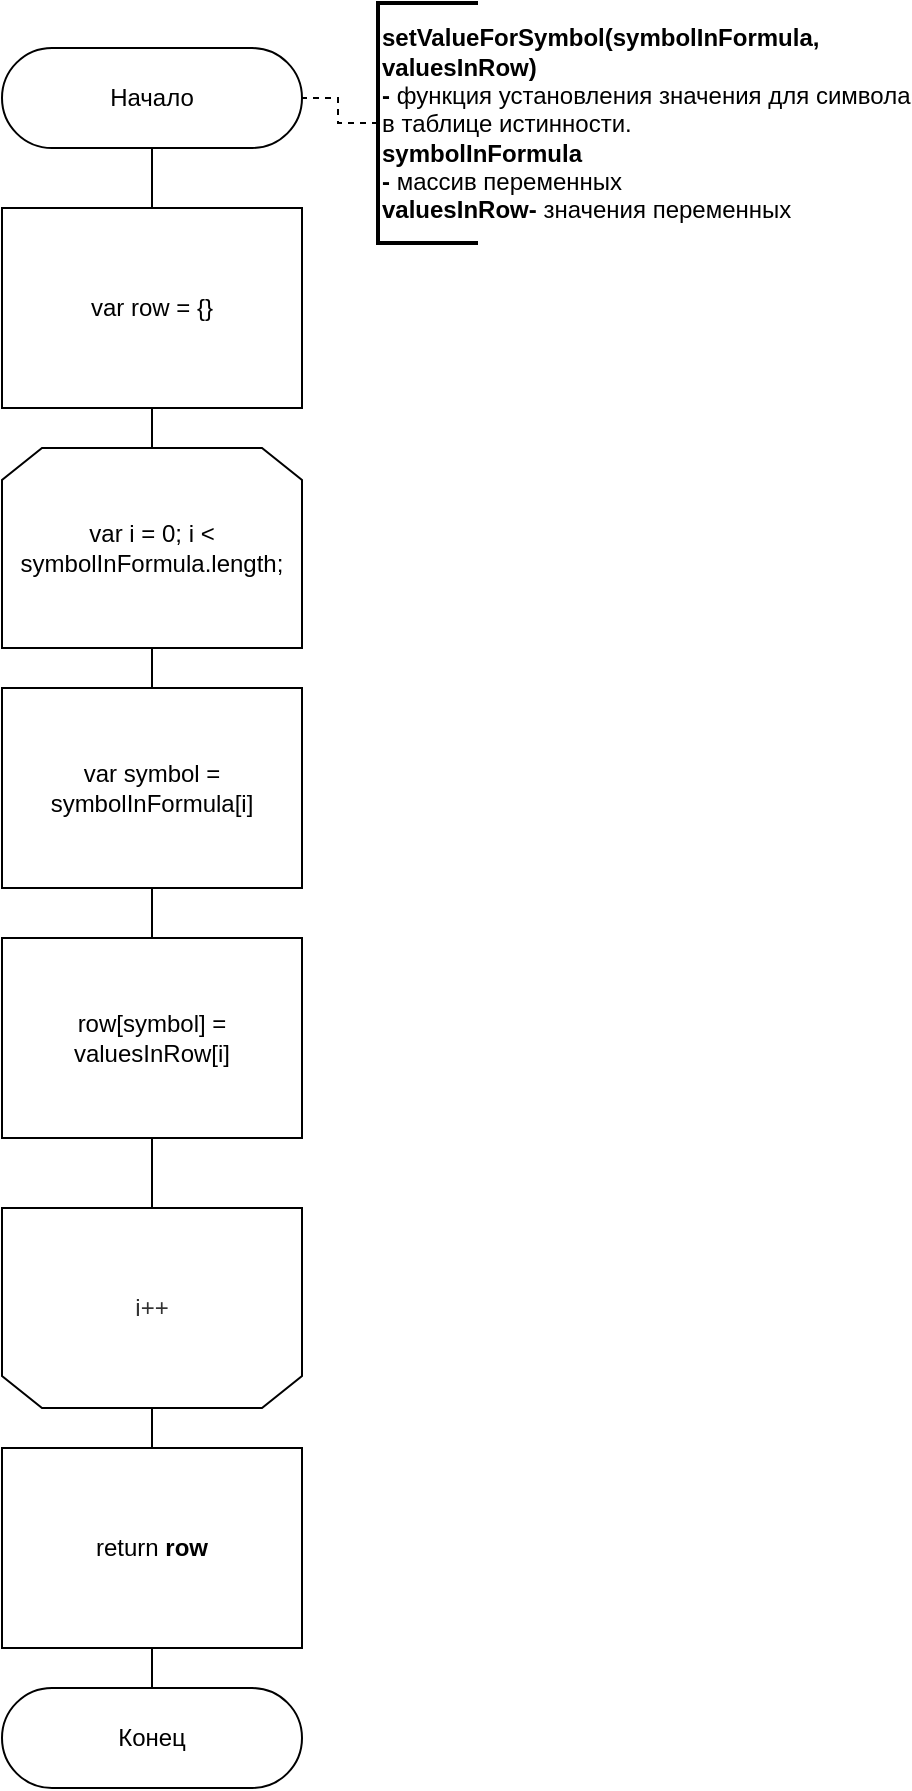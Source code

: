 <mxfile version="13.0.9" type="device"><diagram id="VsTbLH32yX0l3-ZPneZP" name="Страница 1"><mxGraphModel dx="868" dy="450" grid="1" gridSize="10" guides="1" tooltips="1" connect="1" arrows="1" fold="1" page="1" pageScale="1" pageWidth="827" pageHeight="1169" math="0" shadow="0"><root><mxCell id="0"/><mxCell id="1" parent="0"/><mxCell id="NIt6UHOVRMLXUC8QVYsO-6" value="" style="edgeStyle=orthogonalEdgeStyle;rounded=0;orthogonalLoop=1;jettySize=auto;html=1;endArrow=none;endFill=0;" parent="1" source="NIt6UHOVRMLXUC8QVYsO-1" target="NIt6UHOVRMLXUC8QVYsO-5" edge="1"><mxGeometry relative="1" as="geometry"/></mxCell><mxCell id="NIt6UHOVRMLXUC8QVYsO-1" value="Начало&lt;br&gt;" style="whiteSpace=wrap;html=1;rounded=1;arcSize=50;align=center;verticalAlign=middle;container=1;recursiveResize=0;strokeWidth=1;autosize=1;spacing=4;treeFolding=1;" parent="1" vertex="1"><mxGeometry x="105" y="40" width="150" height="50" as="geometry"/></mxCell><mxCell id="NIt6UHOVRMLXUC8QVYsO-2" style="edgeStyle=orthogonalEdgeStyle;rounded=0;orthogonalLoop=1;jettySize=auto;html=1;exitX=0;exitY=0.5;exitDx=0;exitDy=0;exitPerimeter=0;entryX=1;entryY=0.5;entryDx=0;entryDy=0;strokeColor=none;" parent="1" source="NIt6UHOVRMLXUC8QVYsO-4" target="NIt6UHOVRMLXUC8QVYsO-1" edge="1"><mxGeometry relative="1" as="geometry"/></mxCell><mxCell id="NIt6UHOVRMLXUC8QVYsO-3" style="edgeStyle=orthogonalEdgeStyle;rounded=0;orthogonalLoop=1;jettySize=auto;html=1;endArrow=none;endFill=0;strokeWidth=1;dashed=1;" parent="1" source="NIt6UHOVRMLXUC8QVYsO-4" target="NIt6UHOVRMLXUC8QVYsO-1" edge="1"><mxGeometry relative="1" as="geometry"/></mxCell><mxCell id="NIt6UHOVRMLXUC8QVYsO-4" value="&lt;b&gt;setValueForSymbol&lt;/b&gt;&lt;b&gt;(symbolInFormula,&amp;nbsp;&lt;/b&gt;&lt;b&gt;&lt;br&gt;&lt;/b&gt;&lt;div&gt;&lt;b&gt;valuesInRow)&lt;/b&gt;&lt;/div&gt;&lt;div&gt;&lt;b&gt;- &lt;/b&gt;функция установления значения для символа&lt;/div&gt;&lt;div&gt;в таблице истинности.&lt;/div&gt;&lt;b&gt;symbolInFormula&lt;/b&gt;&lt;div&gt;&lt;b&gt;- &lt;/b&gt;массив переменных&lt;/div&gt;&lt;div&gt;&lt;b&gt;valuesInRow- &lt;/b&gt;значения переменных&lt;br&gt;&lt;/div&gt;" style="strokeWidth=2;html=1;shape=mxgraph.flowchart.annotation_1;align=left;pointerEvents=1" parent="1" vertex="1"><mxGeometry x="293" y="17.5" width="50" height="120" as="geometry"/></mxCell><mxCell id="NIt6UHOVRMLXUC8QVYsO-8" value="" style="edgeStyle=orthogonalEdgeStyle;rounded=0;orthogonalLoop=1;jettySize=auto;html=1;endArrow=none;endFill=0;" parent="1" source="NIt6UHOVRMLXUC8QVYsO-5" target="NIt6UHOVRMLXUC8QVYsO-7" edge="1"><mxGeometry relative="1" as="geometry"/></mxCell><mxCell id="NIt6UHOVRMLXUC8QVYsO-5" value="var row = {}" style="rounded=0;whiteSpace=wrap;html=1;" parent="1" vertex="1"><mxGeometry x="105" y="120" width="150" height="100" as="geometry"/></mxCell><mxCell id="NIt6UHOVRMLXUC8QVYsO-10" value="" style="edgeStyle=orthogonalEdgeStyle;rounded=0;orthogonalLoop=1;jettySize=auto;html=1;endArrow=none;endFill=0;" parent="1" source="NIt6UHOVRMLXUC8QVYsO-7" target="NIt6UHOVRMLXUC8QVYsO-9" edge="1"><mxGeometry relative="1" as="geometry"/></mxCell><mxCell id="NIt6UHOVRMLXUC8QVYsO-7" value="var i = 0; i &amp;lt; symbolInFormula.length;" style="shape=loopLimit;whiteSpace=wrap;html=1;" parent="1" vertex="1"><mxGeometry x="105" y="240" width="150" height="100" as="geometry"/></mxCell><mxCell id="NIt6UHOVRMLXUC8QVYsO-12" value="" style="edgeStyle=orthogonalEdgeStyle;rounded=0;orthogonalLoop=1;jettySize=auto;html=1;endArrow=none;endFill=0;" parent="1" source="NIt6UHOVRMLXUC8QVYsO-9" target="NIt6UHOVRMLXUC8QVYsO-11" edge="1"><mxGeometry relative="1" as="geometry"/></mxCell><mxCell id="NIt6UHOVRMLXUC8QVYsO-9" value="var symbol = symbolInFormula[i]" style="rounded=0;whiteSpace=wrap;html=1;" parent="1" vertex="1"><mxGeometry x="105" y="360" width="150" height="100" as="geometry"/></mxCell><mxCell id="NIt6UHOVRMLXUC8QVYsO-15" value="" style="edgeStyle=orthogonalEdgeStyle;rounded=0;orthogonalLoop=1;jettySize=auto;html=1;endArrow=none;endFill=0;" parent="1" source="NIt6UHOVRMLXUC8QVYsO-11" target="NIt6UHOVRMLXUC8QVYsO-13" edge="1"><mxGeometry relative="1" as="geometry"/></mxCell><mxCell id="NIt6UHOVRMLXUC8QVYsO-11" value="row[symbol] = valuesInRow[i]" style="rounded=0;whiteSpace=wrap;html=1;" parent="1" vertex="1"><mxGeometry x="105" y="485" width="150" height="100" as="geometry"/></mxCell><mxCell id="NIt6UHOVRMLXUC8QVYsO-17" value="" style="edgeStyle=orthogonalEdgeStyle;rounded=0;orthogonalLoop=1;jettySize=auto;html=1;endArrow=none;endFill=0;" parent="1" source="NIt6UHOVRMLXUC8QVYsO-13" target="NIt6UHOVRMLXUC8QVYsO-16" edge="1"><mxGeometry relative="1" as="geometry"/></mxCell><mxCell id="NIt6UHOVRMLXUC8QVYsO-13" value="i++" style="shape=loopLimit;whiteSpace=wrap;html=1;rotation=0;textOpacity=80;direction=east;flipH=0;flipV=1;" parent="1" vertex="1"><mxGeometry x="105" y="620" width="150" height="100" as="geometry"/></mxCell><mxCell id="NIt6UHOVRMLXUC8QVYsO-19" value="" style="edgeStyle=orthogonalEdgeStyle;rounded=0;orthogonalLoop=1;jettySize=auto;html=1;endArrow=none;endFill=0;" parent="1" source="NIt6UHOVRMLXUC8QVYsO-16" target="NIt6UHOVRMLXUC8QVYsO-18" edge="1"><mxGeometry relative="1" as="geometry"/></mxCell><mxCell id="NIt6UHOVRMLXUC8QVYsO-16" value="return &lt;b&gt;row&lt;/b&gt;" style="rounded=0;whiteSpace=wrap;html=1;strokeWidth=1;" parent="1" vertex="1"><mxGeometry x="105" y="740" width="150" height="100" as="geometry"/></mxCell><mxCell id="NIt6UHOVRMLXUC8QVYsO-18" value="Конец&lt;br&gt;" style="whiteSpace=wrap;html=1;rounded=1;arcSize=50;align=center;verticalAlign=middle;container=1;recursiveResize=0;strokeWidth=1;autosize=1;spacing=4;treeFolding=1;" parent="1" vertex="1"><mxGeometry x="105" y="860" width="150" height="50" as="geometry"/></mxCell></root></mxGraphModel></diagram></mxfile>